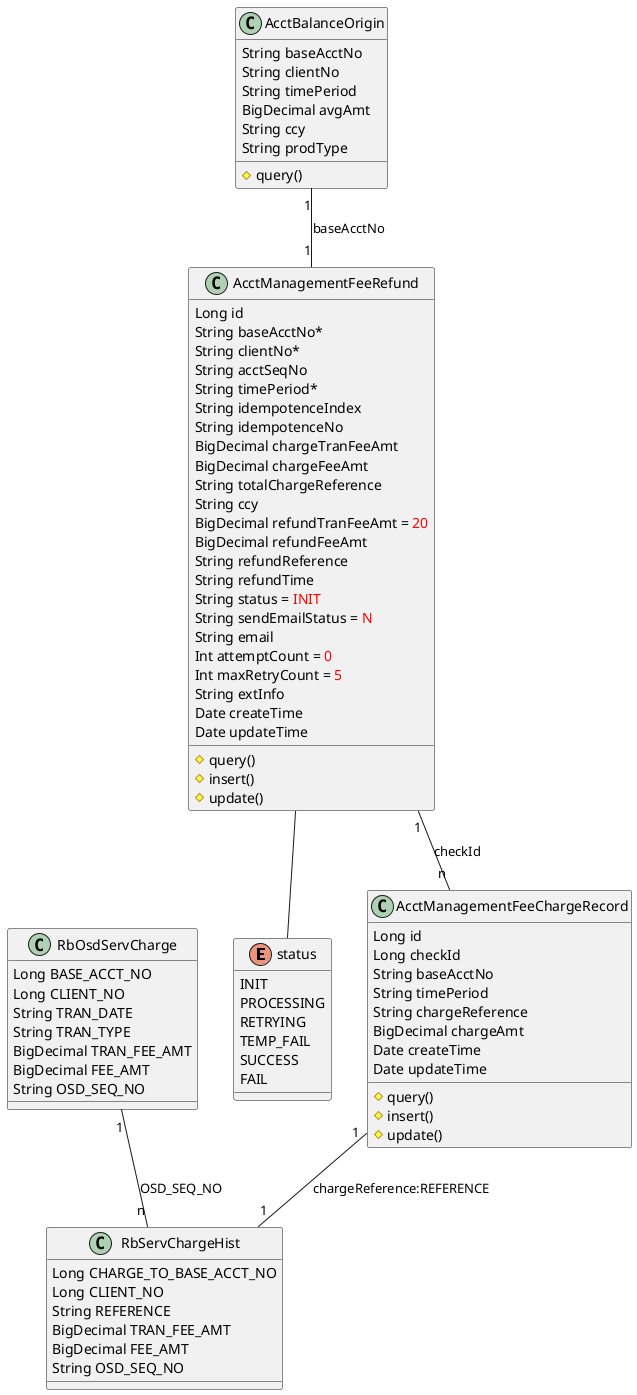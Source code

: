 @startuml
'https://plantuml.com/object-diagram



enum status{
    INIT
    PROCESSING
    RETRYING
    TEMP_FAIL
    SUCCESS
    FAIL
}

'数仓回流到线上表
class AcctBalanceOrigin {
	String baseAcctNo
	String clientNo
	String timePeriod
	BigDecimal avgAmt
	String ccy
    String prodType

	#query()
}

'记录需要退费的用户表
class AcctManagementFeeRefund {
    Long id
	String baseAcctNo*
	String clientNo*
	String acctSeqNo
	String timePeriod*
	String idempotenceIndex
	String idempotenceNo
	BigDecimal chargeTranFeeAmt
	BigDecimal chargeFeeAmt
	String totalChargeReference
	String ccy
	BigDecimal refundTranFeeAmt = <font color="red">20</font>
	BigDecimal refundFeeAmt
	String refundReference
	String refundTime
    String status = <font color="red">INIT</font>
    String sendEmailStatus = <font color="red">N</font>
    String email
    Int attemptCount = <font color="red">0</font>
    Int maxRetryCount = <font color="red">5</font>
	String extInfo
	Date createTime
	Date updateTime

	#query()
	#insert()
    #update()
}

'用户管理费收取记录表
class AcctManagementFeeChargeRecord {
    Long id
	Long checkId
	String baseAcctNo
	String timePeriod
	String chargeReference
	BigDecimal chargeAmt
	Date createTime
	Date updateTime

	#query()
	#insert()
	#update()
}

'管理费收取历史信息表
class RbServChargeHist {
    Long CHARGE_TO_BASE_ACCT_NO
	Long CLIENT_NO
	String REFERENCE
	BigDecimal TRAN_FEE_AMT
	BigDecimal FEE_AMT
	String OSD_SEQ_NO

}

'管理费应收执行计划表
class RbOsdServCharge {
    Long BASE_ACCT_NO
	Long CLIENT_NO
	String TRAN_DATE
	String TRAN_TYPE
	BigDecimal TRAN_FEE_AMT
	BigDecimal FEE_AMT
	String OSD_SEQ_NO

}

RbOsdServCharge "1" -- "n" RbServChargeHist : OSD_SEQ_NO
AcctManagementFeeChargeRecord "1" -- "1" RbServChargeHist : chargeReference:REFERENCE
AcctBalanceOrigin "1" -- "1" AcctManagementFeeRefund : baseAcctNo
AcctManagementFeeRefund "1" -- "n" AcctManagementFeeChargeRecord : checkId

AcctManagementFeeRefund -- status
@enduml